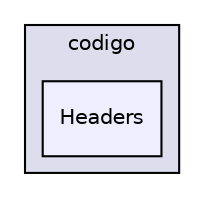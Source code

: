 digraph "C:/Users/Gustavo/git/AEDA-Boleias-Inteligentes/codigo/Headers" {
  compound=true
  node [ fontsize="10", fontname="Helvetica"];
  edge [ labelfontsize="10", labelfontname="Helvetica"];
  subgraph clusterdir_4d7be947362df13686123d6563352e9b {
    graph [ bgcolor="#ddddee", pencolor="black", label="codigo" fontname="Helvetica", fontsize="10", URL="dir_4d7be947362df13686123d6563352e9b.html"]
  dir_8ec053a504507d4cd016538dd4f7c72d [shape=box, label="Headers", style="filled", fillcolor="#eeeeff", pencolor="black", URL="dir_8ec053a504507d4cd016538dd4f7c72d.html"];
  }
}
